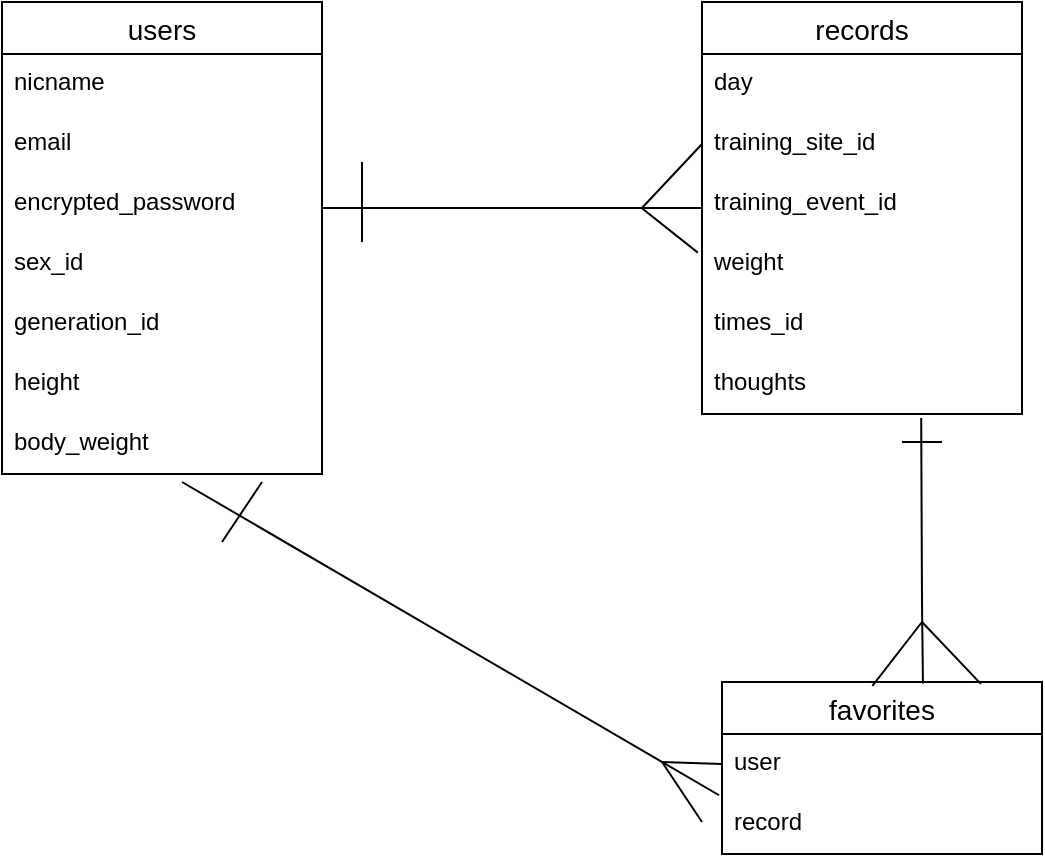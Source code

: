 <mxfile>
    <diagram id="Usc4cHDm8QEgMwVz_XrQ" name="ページ1">
        <mxGraphModel dx="1017" dy="716" grid="1" gridSize="10" guides="1" tooltips="1" connect="1" arrows="1" fold="1" page="1" pageScale="1" pageWidth="827" pageHeight="1169" math="0" shadow="0">
            <root>
                <mxCell id="0"/>
                <mxCell id="1" parent="0"/>
                <mxCell id="2" value="users" style="swimlane;fontStyle=0;childLayout=stackLayout;horizontal=1;startSize=26;horizontalStack=0;resizeParent=1;resizeParentMax=0;resizeLast=0;collapsible=1;marginBottom=0;align=center;fontSize=14;" vertex="1" parent="1">
                    <mxGeometry x="100" y="50" width="160" height="236" as="geometry"/>
                </mxCell>
                <mxCell id="3" value="nicname" style="text;strokeColor=none;fillColor=none;spacingLeft=4;spacingRight=4;overflow=hidden;rotatable=0;points=[[0,0.5],[1,0.5]];portConstraint=eastwest;fontSize=12;" vertex="1" parent="2">
                    <mxGeometry y="26" width="160" height="30" as="geometry"/>
                </mxCell>
                <mxCell id="4" value="email" style="text;strokeColor=none;fillColor=none;spacingLeft=4;spacingRight=4;overflow=hidden;rotatable=0;points=[[0,0.5],[1,0.5]];portConstraint=eastwest;fontSize=12;" vertex="1" parent="2">
                    <mxGeometry y="56" width="160" height="30" as="geometry"/>
                </mxCell>
                <mxCell id="9" value="encrypted_password " style="text;strokeColor=none;fillColor=none;spacingLeft=4;spacingRight=4;overflow=hidden;rotatable=0;points=[[0,0.5],[1,0.5]];portConstraint=eastwest;fontSize=12;" vertex="1" parent="2">
                    <mxGeometry y="86" width="160" height="30" as="geometry"/>
                </mxCell>
                <mxCell id="8" value="sex_id  " style="text;strokeColor=none;fillColor=none;spacingLeft=4;spacingRight=4;overflow=hidden;rotatable=0;points=[[0,0.5],[1,0.5]];portConstraint=eastwest;fontSize=12;" vertex="1" parent="2">
                    <mxGeometry y="116" width="160" height="30" as="geometry"/>
                </mxCell>
                <mxCell id="7" value="generation_id" style="text;strokeColor=none;fillColor=none;spacingLeft=4;spacingRight=4;overflow=hidden;rotatable=0;points=[[0,0.5],[1,0.5]];portConstraint=eastwest;fontSize=12;" vertex="1" parent="2">
                    <mxGeometry y="146" width="160" height="30" as="geometry"/>
                </mxCell>
                <mxCell id="6" value="height " style="text;strokeColor=none;fillColor=none;spacingLeft=4;spacingRight=4;overflow=hidden;rotatable=0;points=[[0,0.5],[1,0.5]];portConstraint=eastwest;fontSize=12;" vertex="1" parent="2">
                    <mxGeometry y="176" width="160" height="30" as="geometry"/>
                </mxCell>
                <mxCell id="10" value=" body_weight  " style="text;strokeColor=none;fillColor=none;spacingLeft=4;spacingRight=4;overflow=hidden;rotatable=0;points=[[0,0.5],[1,0.5]];portConstraint=eastwest;fontSize=12;" vertex="1" parent="2">
                    <mxGeometry y="206" width="160" height="30" as="geometry"/>
                </mxCell>
                <mxCell id="11" value="records" style="swimlane;fontStyle=0;childLayout=stackLayout;horizontal=1;startSize=26;horizontalStack=0;resizeParent=1;resizeParentMax=0;resizeLast=0;collapsible=1;marginBottom=0;align=center;fontSize=14;" vertex="1" parent="1">
                    <mxGeometry x="450" y="50" width="160" height="206" as="geometry"/>
                </mxCell>
                <mxCell id="12" value="day   " style="text;strokeColor=none;fillColor=none;spacingLeft=4;spacingRight=4;overflow=hidden;rotatable=0;points=[[0,0.5],[1,0.5]];portConstraint=eastwest;fontSize=12;" vertex="1" parent="11">
                    <mxGeometry y="26" width="160" height="30" as="geometry"/>
                </mxCell>
                <mxCell id="13" value="training_site_id" style="text;strokeColor=none;fillColor=none;spacingLeft=4;spacingRight=4;overflow=hidden;rotatable=0;points=[[0,0.5],[1,0.5]];portConstraint=eastwest;fontSize=12;" vertex="1" parent="11">
                    <mxGeometry y="56" width="160" height="30" as="geometry"/>
                </mxCell>
                <mxCell id="14" value="training_event_id " style="text;strokeColor=none;fillColor=none;spacingLeft=4;spacingRight=4;overflow=hidden;rotatable=0;points=[[0,0.5],[1,0.5]];portConstraint=eastwest;fontSize=12;" vertex="1" parent="11">
                    <mxGeometry y="86" width="160" height="30" as="geometry"/>
                </mxCell>
                <mxCell id="15" value="weight " style="text;strokeColor=none;fillColor=none;spacingLeft=4;spacingRight=4;overflow=hidden;rotatable=0;points=[[0,0.5],[1,0.5]];portConstraint=eastwest;fontSize=12;" vertex="1" parent="11">
                    <mxGeometry y="116" width="160" height="30" as="geometry"/>
                </mxCell>
                <mxCell id="16" value="times_id " style="text;strokeColor=none;fillColor=none;spacingLeft=4;spacingRight=4;overflow=hidden;rotatable=0;points=[[0,0.5],[1,0.5]];portConstraint=eastwest;fontSize=12;" vertex="1" parent="11">
                    <mxGeometry y="146" width="160" height="30" as="geometry"/>
                </mxCell>
                <mxCell id="17" value="thoughts" style="text;strokeColor=none;fillColor=none;spacingLeft=4;spacingRight=4;overflow=hidden;rotatable=0;points=[[0,0.5],[1,0.5]];portConstraint=eastwest;fontSize=12;" vertex="1" parent="11">
                    <mxGeometry y="176" width="160" height="30" as="geometry"/>
                </mxCell>
                <mxCell id="19" value="favorites" style="swimlane;fontStyle=0;childLayout=stackLayout;horizontal=1;startSize=26;horizontalStack=0;resizeParent=1;resizeParentMax=0;resizeLast=0;collapsible=1;marginBottom=0;align=center;fontSize=14;" vertex="1" parent="1">
                    <mxGeometry x="460" y="390" width="160" height="86" as="geometry"/>
                </mxCell>
                <mxCell id="20" value="user " style="text;strokeColor=none;fillColor=none;spacingLeft=4;spacingRight=4;overflow=hidden;rotatable=0;points=[[0,0.5],[1,0.5]];portConstraint=eastwest;fontSize=12;" vertex="1" parent="19">
                    <mxGeometry y="26" width="160" height="30" as="geometry"/>
                </mxCell>
                <mxCell id="21" value="record     " style="text;strokeColor=none;fillColor=none;spacingLeft=4;spacingRight=4;overflow=hidden;rotatable=0;points=[[0,0.5],[1,0.5]];portConstraint=eastwest;fontSize=12;" vertex="1" parent="19">
                    <mxGeometry y="56" width="160" height="30" as="geometry"/>
                </mxCell>
                <mxCell id="27" value="" style="line;strokeWidth=1;rotatable=0;dashed=0;labelPosition=right;align=left;verticalAlign=middle;spacingTop=0;spacingLeft=6;points=[];portConstraint=eastwest;" vertex="1" parent="1">
                    <mxGeometry x="260" y="148" width="190" height="10" as="geometry"/>
                </mxCell>
                <mxCell id="35" value="" style="endArrow=none;html=1;rounded=0;" edge="1" parent="1">
                    <mxGeometry relative="1" as="geometry">
                        <mxPoint x="280" y="170" as="sourcePoint"/>
                        <mxPoint x="280" y="130" as="targetPoint"/>
                    </mxGeometry>
                </mxCell>
                <mxCell id="36" value="" style="endArrow=none;html=1;rounded=0;entryX=0;entryY=0.5;entryDx=0;entryDy=0;exitX=0.842;exitY=0.5;exitDx=0;exitDy=0;exitPerimeter=0;" edge="1" parent="1" source="27" target="13">
                    <mxGeometry relative="1" as="geometry">
                        <mxPoint x="390" y="200" as="sourcePoint"/>
                        <mxPoint x="480" y="190" as="targetPoint"/>
                    </mxGeometry>
                </mxCell>
                <mxCell id="37" value="" style="endArrow=none;html=1;rounded=0;exitX=0.841;exitY=0.5;exitDx=0;exitDy=0;exitPerimeter=0;entryX=-0.013;entryY=0.31;entryDx=0;entryDy=0;entryPerimeter=0;" edge="1" parent="1" source="27" target="15">
                    <mxGeometry relative="1" as="geometry">
                        <mxPoint x="340" y="190" as="sourcePoint"/>
                        <mxPoint x="500" y="190" as="targetPoint"/>
                    </mxGeometry>
                </mxCell>
                <mxCell id="38" value="" style="endArrow=none;html=1;rounded=0;entryX=0.685;entryY=1.067;entryDx=0;entryDy=0;entryPerimeter=0;exitX=0.628;exitY=0.009;exitDx=0;exitDy=0;exitPerimeter=0;" edge="1" parent="1" source="19" target="17">
                    <mxGeometry relative="1" as="geometry">
                        <mxPoint x="560" y="360" as="sourcePoint"/>
                        <mxPoint x="410" y="210" as="targetPoint"/>
                        <Array as="points">
                            <mxPoint x="560" y="350"/>
                        </Array>
                    </mxGeometry>
                </mxCell>
                <mxCell id="39" value="" style="endArrow=none;html=1;rounded=0;" edge="1" parent="1">
                    <mxGeometry relative="1" as="geometry">
                        <mxPoint x="550" y="270" as="sourcePoint"/>
                        <mxPoint x="570" y="270" as="targetPoint"/>
                    </mxGeometry>
                </mxCell>
                <mxCell id="40" value="" style="endArrow=none;html=1;rounded=0;exitX=0.47;exitY=0.022;exitDx=0;exitDy=0;exitPerimeter=0;" edge="1" parent="1" source="19">
                    <mxGeometry relative="1" as="geometry">
                        <mxPoint x="450" y="290" as="sourcePoint"/>
                        <mxPoint x="560" y="360" as="targetPoint"/>
                    </mxGeometry>
                </mxCell>
                <mxCell id="41" value="" style="endArrow=none;html=1;rounded=0;entryX=0.809;entryY=0.011;entryDx=0;entryDy=0;entryPerimeter=0;" edge="1" parent="1" target="19">
                    <mxGeometry relative="1" as="geometry">
                        <mxPoint x="560" y="360" as="sourcePoint"/>
                        <mxPoint x="660" y="350" as="targetPoint"/>
                    </mxGeometry>
                </mxCell>
                <mxCell id="42" value="" style="endArrow=none;html=1;rounded=0;entryX=-0.009;entryY=0.021;entryDx=0;entryDy=0;entryPerimeter=0;" edge="1" parent="1" target="21">
                    <mxGeometry relative="1" as="geometry">
                        <mxPoint x="190" y="290" as="sourcePoint"/>
                        <mxPoint x="390" y="360" as="targetPoint"/>
                    </mxGeometry>
                </mxCell>
                <mxCell id="43" value="" style="endArrow=none;html=1;rounded=0;" edge="1" parent="1">
                    <mxGeometry relative="1" as="geometry">
                        <mxPoint x="210" y="320" as="sourcePoint"/>
                        <mxPoint x="230" y="290" as="targetPoint"/>
                    </mxGeometry>
                </mxCell>
                <mxCell id="44" value="" style="endArrow=none;html=1;rounded=0;" edge="1" parent="1">
                    <mxGeometry relative="1" as="geometry">
                        <mxPoint x="430" y="430" as="sourcePoint"/>
                        <mxPoint x="450" y="460" as="targetPoint"/>
                    </mxGeometry>
                </mxCell>
                <mxCell id="45" value="" style="endArrow=none;html=1;rounded=0;entryX=0;entryY=0.5;entryDx=0;entryDy=0;" edge="1" parent="1" target="20">
                    <mxGeometry relative="1" as="geometry">
                        <mxPoint x="430" y="430" as="sourcePoint"/>
                        <mxPoint x="530" y="480" as="targetPoint"/>
                    </mxGeometry>
                </mxCell>
            </root>
        </mxGraphModel>
    </diagram>
    <diagram id="Pt5nEFsV8z698dEY19Ah" name="ページ2">
        <mxGraphModel dx="966" dy="680" grid="1" gridSize="10" guides="1" tooltips="1" connect="1" arrows="1" fold="1" page="1" pageScale="1" pageWidth="827" pageHeight="1169" math="0" shadow="0">
            <root>
                <mxCell id="NNmZ3LoZGQMcxSHkdpUn-0"/>
                <mxCell id="NNmZ3LoZGQMcxSHkdpUn-1" parent="NNmZ3LoZGQMcxSHkdpUn-0"/>
                <mxCell id="88w9E9u4D7H2btP_f9iP-9" value="一覧ページ" style="rounded=1;whiteSpace=wrap;html=1;" vertex="1" parent="NNmZ3LoZGQMcxSHkdpUn-1">
                    <mxGeometry x="80" y="130" width="120" height="60" as="geometry"/>
                </mxCell>
                <mxCell id="88w9E9u4D7H2btP_f9iP-10" value="ユーザー新規投稿ページ" style="rounded=1;whiteSpace=wrap;html=1;" vertex="1" parent="NNmZ3LoZGQMcxSHkdpUn-1">
                    <mxGeometry x="330" y="230" width="150" height="60" as="geometry"/>
                </mxCell>
                <mxCell id="88w9E9u4D7H2btP_f9iP-11" value="詳細ページ" style="rounded=1;whiteSpace=wrap;html=1;" vertex="1" parent="NNmZ3LoZGQMcxSHkdpUn-1">
                    <mxGeometry x="330" y="525" width="150" height="60" as="geometry"/>
                </mxCell>
                <mxCell id="88w9E9u4D7H2btP_f9iP-12" value="ユーザーマイページ" style="rounded=1;whiteSpace=wrap;html=1;" vertex="1" parent="NNmZ3LoZGQMcxSHkdpUn-1">
                    <mxGeometry x="330" y="330" width="150" height="60" as="geometry"/>
                </mxCell>
                <mxCell id="88w9E9u4D7H2btP_f9iP-13" value="トレーニング記録ページ" style="rounded=1;whiteSpace=wrap;html=1;" vertex="1" parent="NNmZ3LoZGQMcxSHkdpUn-1">
                    <mxGeometry x="330" y="430" width="150" height="60" as="geometry"/>
                </mxCell>
                <mxCell id="88w9E9u4D7H2btP_f9iP-14" value="ユーザーログインページ" style="rounded=1;whiteSpace=wrap;html=1;" vertex="1" parent="NNmZ3LoZGQMcxSHkdpUn-1">
                    <mxGeometry x="330" y="130" width="150" height="60" as="geometry"/>
                </mxCell>
                <mxCell id="88w9E9u4D7H2btP_f9iP-15" value="ユーザー編集ページ" style="rounded=1;whiteSpace=wrap;html=1;" vertex="1" parent="NNmZ3LoZGQMcxSHkdpUn-1">
                    <mxGeometry x="590" y="330" width="120" height="60" as="geometry"/>
                </mxCell>
                <mxCell id="88w9E9u4D7H2btP_f9iP-16" value="編集ページ" style="rounded=1;whiteSpace=wrap;html=1;" vertex="1" parent="NNmZ3LoZGQMcxSHkdpUn-1">
                    <mxGeometry x="590" y="525" width="120" height="60" as="geometry"/>
                </mxCell>
                <mxCell id="88w9E9u4D7H2btP_f9iP-21" value="" style="endArrow=none;html=1;" edge="1" parent="NNmZ3LoZGQMcxSHkdpUn-1" target="88w9E9u4D7H2btP_f9iP-14">
                    <mxGeometry width="50" height="50" relative="1" as="geometry">
                        <mxPoint x="200" y="160" as="sourcePoint"/>
                        <mxPoint x="250" y="110" as="targetPoint"/>
                    </mxGeometry>
                </mxCell>
                <mxCell id="88w9E9u4D7H2btP_f9iP-22" value="" style="endArrow=none;html=1;" edge="1" parent="NNmZ3LoZGQMcxSHkdpUn-1">
                    <mxGeometry width="50" height="50" relative="1" as="geometry">
                        <mxPoint x="240" y="560" as="sourcePoint"/>
                        <mxPoint x="240" y="160" as="targetPoint"/>
                    </mxGeometry>
                </mxCell>
                <mxCell id="88w9E9u4D7H2btP_f9iP-23" value="" style="endArrow=none;html=1;entryX=0;entryY=0.5;entryDx=0;entryDy=0;" edge="1" parent="NNmZ3LoZGQMcxSHkdpUn-1" target="88w9E9u4D7H2btP_f9iP-10">
                    <mxGeometry width="50" height="50" relative="1" as="geometry">
                        <mxPoint x="240" y="260" as="sourcePoint"/>
                        <mxPoint x="310" y="250" as="targetPoint"/>
                    </mxGeometry>
                </mxCell>
                <mxCell id="88w9E9u4D7H2btP_f9iP-24" value="" style="endArrow=none;html=1;entryX=0;entryY=0.5;entryDx=0;entryDy=0;" edge="1" parent="NNmZ3LoZGQMcxSHkdpUn-1" target="88w9E9u4D7H2btP_f9iP-12">
                    <mxGeometry width="50" height="50" relative="1" as="geometry">
                        <mxPoint x="240" y="360" as="sourcePoint"/>
                        <mxPoint x="320" y="360" as="targetPoint"/>
                    </mxGeometry>
                </mxCell>
                <mxCell id="88w9E9u4D7H2btP_f9iP-25" value="" style="endArrow=none;html=1;entryX=0;entryY=0.5;entryDx=0;entryDy=0;" edge="1" parent="NNmZ3LoZGQMcxSHkdpUn-1" target="88w9E9u4D7H2btP_f9iP-13">
                    <mxGeometry width="50" height="50" relative="1" as="geometry">
                        <mxPoint x="240" y="460" as="sourcePoint"/>
                        <mxPoint x="320" y="440" as="targetPoint"/>
                    </mxGeometry>
                </mxCell>
                <mxCell id="88w9E9u4D7H2btP_f9iP-26" value="" style="endArrow=none;html=1;" edge="1" parent="NNmZ3LoZGQMcxSHkdpUn-1">
                    <mxGeometry width="50" height="50" relative="1" as="geometry">
                        <mxPoint x="240" y="560" as="sourcePoint"/>
                        <mxPoint x="330" y="560" as="targetPoint"/>
                    </mxGeometry>
                </mxCell>
                <mxCell id="88w9E9u4D7H2btP_f9iP-28" value="" style="endArrow=none;html=1;exitX=1;exitY=0.5;exitDx=0;exitDy=0;" edge="1" parent="NNmZ3LoZGQMcxSHkdpUn-1" source="88w9E9u4D7H2btP_f9iP-12" target="88w9E9u4D7H2btP_f9iP-15">
                    <mxGeometry width="50" height="50" relative="1" as="geometry">
                        <mxPoint x="520" y="370" as="sourcePoint"/>
                        <mxPoint x="570" y="320" as="targetPoint"/>
                    </mxGeometry>
                </mxCell>
                <mxCell id="88w9E9u4D7H2btP_f9iP-29" value="" style="endArrow=none;html=1;" edge="1" parent="NNmZ3LoZGQMcxSHkdpUn-1">
                    <mxGeometry width="50" height="50" relative="1" as="geometry">
                        <mxPoint x="480" y="560" as="sourcePoint"/>
                        <mxPoint x="590" y="560" as="targetPoint"/>
                    </mxGeometry>
                </mxCell>
            </root>
        </mxGraphModel>
    </diagram>
</mxfile>